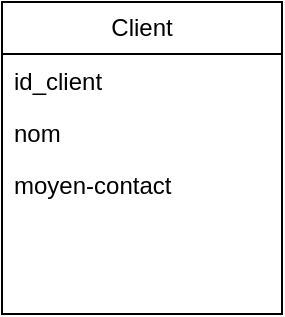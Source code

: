 <mxfile version="24.6.3" type="github">
  <diagram name="Page-1" id="7X5ZceZkDrnL0yWFkj-k">
    <mxGraphModel dx="794" dy="446" grid="1" gridSize="10" guides="1" tooltips="1" connect="1" arrows="1" fold="1" page="1" pageScale="1" pageWidth="827" pageHeight="1169" math="0" shadow="0">
      <root>
        <mxCell id="0" />
        <mxCell id="1" parent="0" />
        <mxCell id="mdfs83wDrhNzlg4YAFDA-1" value="Client" style="swimlane;fontStyle=0;childLayout=stackLayout;horizontal=1;startSize=26;fillColor=none;horizontalStack=0;resizeParent=1;resizeParentMax=0;resizeLast=0;collapsible=1;marginBottom=0;whiteSpace=wrap;html=1;" vertex="1" parent="1">
          <mxGeometry x="180" y="100" width="140" height="156" as="geometry" />
        </mxCell>
        <mxCell id="mdfs83wDrhNzlg4YAFDA-2" value="id_client&lt;div&gt;&lt;br&gt;&lt;/div&gt;" style="text;strokeColor=none;fillColor=none;align=left;verticalAlign=top;spacingLeft=4;spacingRight=4;overflow=hidden;rotatable=0;points=[[0,0.5],[1,0.5]];portConstraint=eastwest;whiteSpace=wrap;html=1;" vertex="1" parent="mdfs83wDrhNzlg4YAFDA-1">
          <mxGeometry y="26" width="140" height="26" as="geometry" />
        </mxCell>
        <mxCell id="mdfs83wDrhNzlg4YAFDA-3" value="nom" style="text;strokeColor=none;fillColor=none;align=left;verticalAlign=top;spacingLeft=4;spacingRight=4;overflow=hidden;rotatable=0;points=[[0,0.5],[1,0.5]];portConstraint=eastwest;whiteSpace=wrap;html=1;" vertex="1" parent="mdfs83wDrhNzlg4YAFDA-1">
          <mxGeometry y="52" width="140" height="26" as="geometry" />
        </mxCell>
        <mxCell id="mdfs83wDrhNzlg4YAFDA-4" value="moyen-contact" style="text;strokeColor=none;fillColor=none;align=left;verticalAlign=top;spacingLeft=4;spacingRight=4;overflow=hidden;rotatable=0;points=[[0,0.5],[1,0.5]];portConstraint=eastwest;whiteSpace=wrap;html=1;" vertex="1" parent="mdfs83wDrhNzlg4YAFDA-1">
          <mxGeometry y="78" width="140" height="26" as="geometry" />
        </mxCell>
        <mxCell id="mdfs83wDrhNzlg4YAFDA-5" style="text;strokeColor=none;fillColor=none;align=left;verticalAlign=top;spacingLeft=4;spacingRight=4;overflow=hidden;rotatable=0;points=[[0,0.5],[1,0.5]];portConstraint=eastwest;whiteSpace=wrap;html=1;" vertex="1" parent="mdfs83wDrhNzlg4YAFDA-1">
          <mxGeometry y="104" width="140" height="26" as="geometry" />
        </mxCell>
        <mxCell id="mdfs83wDrhNzlg4YAFDA-6" style="text;strokeColor=none;fillColor=none;align=left;verticalAlign=top;spacingLeft=4;spacingRight=4;overflow=hidden;rotatable=0;points=[[0,0.5],[1,0.5]];portConstraint=eastwest;whiteSpace=wrap;html=1;" vertex="1" parent="mdfs83wDrhNzlg4YAFDA-1">
          <mxGeometry y="130" width="140" height="26" as="geometry" />
        </mxCell>
      </root>
    </mxGraphModel>
  </diagram>
</mxfile>
